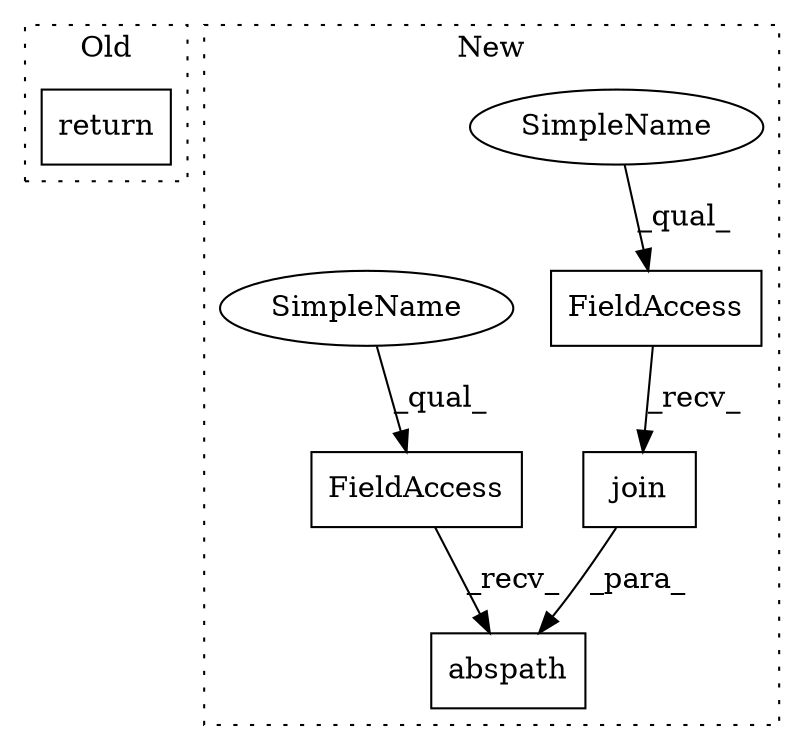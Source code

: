 digraph G {
subgraph cluster0 {
1 [label="return" a="41" s="2114" l="7" shape="box"];
label = "Old";
style="dotted";
}
subgraph cluster1 {
2 [label="abspath" a="32" s="1685,1826" l="8,1" shape="box"];
3 [label="FieldAccess" a="22" s="1677" l="7" shape="box"];
4 [label="FieldAccess" a="22" s="1693" l="7" shape="box"];
5 [label="join" a="32" s="1701,1824" l="5,2" shape="box"];
6 [label="SimpleName" a="42" s="1693" l="2" shape="ellipse"];
7 [label="SimpleName" a="42" s="1677" l="2" shape="ellipse"];
label = "New";
style="dotted";
}
3 -> 2 [label="_recv_"];
4 -> 5 [label="_recv_"];
5 -> 2 [label="_para_"];
6 -> 4 [label="_qual_"];
7 -> 3 [label="_qual_"];
}
